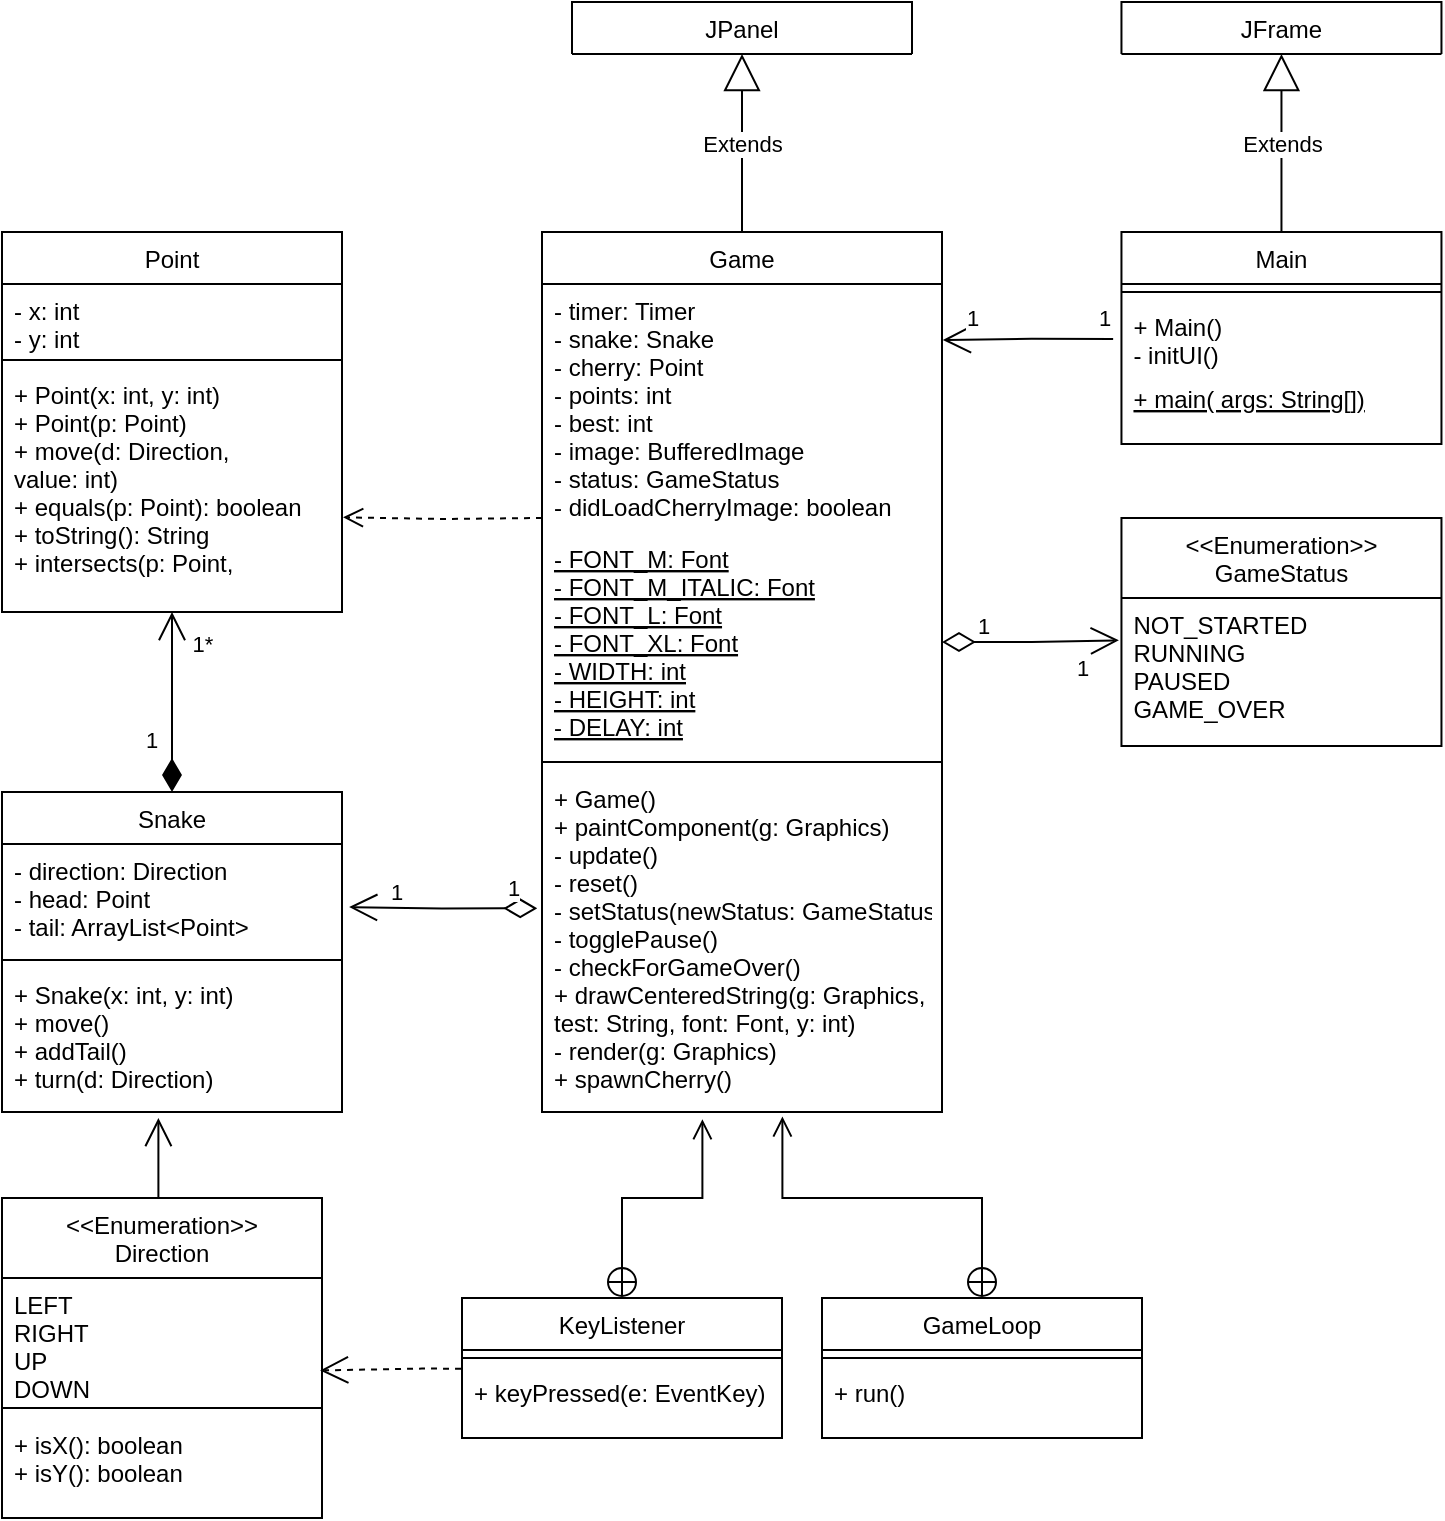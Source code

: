 <mxfile version="15.7.0" type="google"><diagram id="C5RBs43oDa-KdzZeNtuy" name="Page-1"><mxGraphModel dx="1460" dy="597" grid="1" gridSize="10" guides="1" tooltips="1" connect="1" arrows="1" fold="1" page="1" pageScale="1" pageWidth="827" pageHeight="1169" math="0" shadow="0"><root><mxCell id="WIyWlLk6GJQsqaUBKTNV-0"/><mxCell id="WIyWlLk6GJQsqaUBKTNV-1" parent="WIyWlLk6GJQsqaUBKTNV-0"/><mxCell id="Q1nwsN4nKAMBySvk54By-6" value="Snake" style="swimlane;fontStyle=0;align=center;verticalAlign=top;childLayout=stackLayout;horizontal=1;startSize=26;horizontalStack=0;resizeParent=1;resizeLast=0;collapsible=1;marginBottom=0;rounded=0;shadow=0;strokeWidth=1;" parent="WIyWlLk6GJQsqaUBKTNV-1" vertex="1"><mxGeometry x="220" y="647" width="170" height="160" as="geometry"><mxRectangle x="340" y="380" width="170" height="26" as="alternateBounds"/></mxGeometry></mxCell><mxCell id="Q1nwsN4nKAMBySvk54By-7" value="- direction: Direction&#10;- head: Point&#10;- tail: ArrayList&lt;Point&gt;" style="text;align=left;verticalAlign=top;spacingLeft=4;spacingRight=4;overflow=hidden;rotatable=0;points=[[0,0.5],[1,0.5]];portConstraint=eastwest;" parent="Q1nwsN4nKAMBySvk54By-6" vertex="1"><mxGeometry y="26" width="170" height="54" as="geometry"/></mxCell><mxCell id="Q1nwsN4nKAMBySvk54By-8" value="" style="line;html=1;strokeWidth=1;align=left;verticalAlign=middle;spacingTop=-1;spacingLeft=3;spacingRight=3;rotatable=0;labelPosition=right;points=[];portConstraint=eastwest;" parent="Q1nwsN4nKAMBySvk54By-6" vertex="1"><mxGeometry y="80" width="170" height="8" as="geometry"/></mxCell><mxCell id="Q1nwsN4nKAMBySvk54By-36" value="+ Snake(x: int, y: int)&#10;+ move()&#10;+ addTail()&#10;+ turn(d: Direction)" style="text;align=left;verticalAlign=top;spacingLeft=4;spacingRight=4;overflow=hidden;rotatable=0;points=[[0,0.5],[1,0.5]];portConstraint=eastwest;" parent="Q1nwsN4nKAMBySvk54By-6" vertex="1"><mxGeometry y="88" width="170" height="72" as="geometry"/></mxCell><mxCell id="zkfFHV4jXpPFQw0GAbJ--13" value="&lt;&lt;Enumeration&gt;&gt; &#10;GameStatus" style="swimlane;fontStyle=0;align=center;verticalAlign=top;childLayout=stackLayout;horizontal=1;startSize=40;horizontalStack=0;resizeParent=1;resizeLast=0;collapsible=1;marginBottom=0;rounded=0;shadow=0;strokeWidth=1;" parent="WIyWlLk6GJQsqaUBKTNV-1" vertex="1"><mxGeometry x="779.73" y="510" width="160" height="114" as="geometry"><mxRectangle x="340" y="380" width="170" height="26" as="alternateBounds"/></mxGeometry></mxCell><mxCell id="zkfFHV4jXpPFQw0GAbJ--14" value="NOT_STARTED&#10;RUNNING&#10;PAUSED&#10;GAME_OVER" style="text;align=left;verticalAlign=top;spacingLeft=4;spacingRight=4;overflow=hidden;rotatable=0;points=[[0,0.5],[1,0.5]];portConstraint=eastwest;" parent="zkfFHV4jXpPFQw0GAbJ--13" vertex="1"><mxGeometry y="40" width="160" height="74" as="geometry"/></mxCell><mxCell id="Q1nwsN4nKAMBySvk54By-0" value="GameLoop" style="swimlane;fontStyle=0;align=center;verticalAlign=top;childLayout=stackLayout;horizontal=1;startSize=26;horizontalStack=0;resizeParent=1;resizeLast=0;collapsible=1;marginBottom=0;rounded=0;shadow=0;strokeWidth=1;" parent="WIyWlLk6GJQsqaUBKTNV-1" vertex="1"><mxGeometry x="630" y="900" width="160" height="70" as="geometry"><mxRectangle x="340" y="380" width="170" height="26" as="alternateBounds"/></mxGeometry></mxCell><mxCell id="Q1nwsN4nKAMBySvk54By-2" value="" style="line;html=1;strokeWidth=1;align=left;verticalAlign=middle;spacingTop=-1;spacingLeft=3;spacingRight=3;rotatable=0;labelPosition=right;points=[];portConstraint=eastwest;" parent="Q1nwsN4nKAMBySvk54By-0" vertex="1"><mxGeometry y="26" width="160" height="8" as="geometry"/></mxCell><mxCell id="Q1nwsN4nKAMBySvk54By-1" value="+ run() " style="text;align=left;verticalAlign=top;spacingLeft=4;spacingRight=4;overflow=hidden;rotatable=0;points=[[0,0.5],[1,0.5]];portConstraint=eastwest;" parent="Q1nwsN4nKAMBySvk54By-0" vertex="1"><mxGeometry y="34" width="160" height="26" as="geometry"/></mxCell><mxCell id="Q1nwsN4nKAMBySvk54By-3" value="KeyListener" style="swimlane;fontStyle=0;align=center;verticalAlign=top;childLayout=stackLayout;horizontal=1;startSize=26;horizontalStack=0;resizeParent=1;resizeLast=0;collapsible=1;marginBottom=0;rounded=0;shadow=0;strokeWidth=1;" parent="WIyWlLk6GJQsqaUBKTNV-1" vertex="1"><mxGeometry x="450" y="900" width="160" height="70" as="geometry"><mxRectangle x="340" y="380" width="170" height="26" as="alternateBounds"/></mxGeometry></mxCell><mxCell id="Q1nwsN4nKAMBySvk54By-5" value="" style="line;html=1;strokeWidth=1;align=left;verticalAlign=middle;spacingTop=-1;spacingLeft=3;spacingRight=3;rotatable=0;labelPosition=right;points=[];portConstraint=eastwest;" parent="Q1nwsN4nKAMBySvk54By-3" vertex="1"><mxGeometry y="26" width="160" height="8" as="geometry"/></mxCell><mxCell id="Q1nwsN4nKAMBySvk54By-30" value="+ keyPressed(e: EventKey)" style="text;strokeColor=none;fillColor=none;align=left;verticalAlign=top;spacingLeft=4;spacingRight=4;overflow=hidden;rotatable=0;points=[[0,0.5],[1,0.5]];portConstraint=eastwest;" parent="Q1nwsN4nKAMBySvk54By-3" vertex="1"><mxGeometry y="34" width="160" height="36" as="geometry"/></mxCell><mxCell id="Q1nwsN4nKAMBySvk54By-12" value="JFrame" style="swimlane;fontStyle=0;align=center;verticalAlign=top;childLayout=stackLayout;horizontal=1;startSize=26;horizontalStack=0;resizeParent=1;resizeLast=0;collapsible=1;marginBottom=0;rounded=0;shadow=0;strokeWidth=1;" parent="WIyWlLk6GJQsqaUBKTNV-1" vertex="1" collapsed="1"><mxGeometry x="779.73" y="252" width="160" height="26" as="geometry"><mxRectangle x="370" y="200" width="160" height="70" as="alternateBounds"/></mxGeometry></mxCell><mxCell id="Q1nwsN4nKAMBySvk54By-15" value="JPanel" style="swimlane;fontStyle=0;align=center;verticalAlign=top;childLayout=stackLayout;horizontal=1;startSize=26;horizontalStack=0;resizeParent=1;resizeLast=0;collapsible=1;marginBottom=0;rounded=0;shadow=0;strokeWidth=1;" parent="WIyWlLk6GJQsqaUBKTNV-1" vertex="1" collapsed="1"><mxGeometry x="505" y="252" width="170" height="26" as="geometry"><mxRectangle x="505" y="252" width="160" height="70" as="alternateBounds"/></mxGeometry></mxCell><mxCell id="Q1nwsN4nKAMBySvk54By-18" value="Main" style="swimlane;fontStyle=0;align=center;verticalAlign=top;childLayout=stackLayout;horizontal=1;startSize=26;horizontalStack=0;resizeParent=1;resizeLast=0;collapsible=1;marginBottom=0;rounded=0;shadow=0;strokeWidth=1;" parent="WIyWlLk6GJQsqaUBKTNV-1" vertex="1"><mxGeometry x="779.73" y="367" width="160" height="106" as="geometry"><mxRectangle x="340" y="380" width="170" height="26" as="alternateBounds"/></mxGeometry></mxCell><mxCell id="Q1nwsN4nKAMBySvk54By-20" value="" style="line;html=1;strokeWidth=1;align=left;verticalAlign=middle;spacingTop=-1;spacingLeft=3;spacingRight=3;rotatable=0;labelPosition=right;points=[];portConstraint=eastwest;" parent="Q1nwsN4nKAMBySvk54By-18" vertex="1"><mxGeometry y="26" width="160" height="8" as="geometry"/></mxCell><mxCell id="Q1nwsN4nKAMBySvk54By-19" value="+ Main()&#10;- initUI()&#10;" style="text;align=left;verticalAlign=top;spacingLeft=4;spacingRight=4;overflow=hidden;rotatable=0;points=[[0,0.5],[1,0.5]];portConstraint=eastwest;fontStyle=0" parent="Q1nwsN4nKAMBySvk54By-18" vertex="1"><mxGeometry y="34" width="160" height="36" as="geometry"/></mxCell><mxCell id="Q1nwsN4nKAMBySvk54By-34" value="+ main( args: String[])" style="text;align=left;verticalAlign=top;spacingLeft=4;spacingRight=4;overflow=hidden;rotatable=0;points=[[0,0.5],[1,0.5]];portConstraint=eastwest;fontStyle=4" parent="Q1nwsN4nKAMBySvk54By-18" vertex="1"><mxGeometry y="70" width="160" height="36" as="geometry"/></mxCell><mxCell id="Q1nwsN4nKAMBySvk54By-21" value="Game" style="swimlane;fontStyle=0;align=center;verticalAlign=top;childLayout=stackLayout;horizontal=1;startSize=26;horizontalStack=0;resizeParent=1;resizeLast=0;collapsible=1;marginBottom=0;rounded=0;shadow=0;strokeWidth=1;" parent="WIyWlLk6GJQsqaUBKTNV-1" vertex="1"><mxGeometry x="490" y="367" width="200" height="440" as="geometry"><mxRectangle x="490" y="367" width="170" height="26" as="alternateBounds"/></mxGeometry></mxCell><mxCell id="Q1nwsN4nKAMBySvk54By-22" value="- timer: Timer&#10;- snake: Snake&#10;- cherry: Point&#10;- points: int&#10;- best: int&#10;- image: BufferedImage&#10;- status: GameStatus&#10;- didLoadCherryImage: boolean&#10;" style="text;align=left;verticalAlign=top;spacingLeft=4;spacingRight=4;overflow=hidden;rotatable=0;points=[[0,0.5],[1,0.5]];portConstraint=eastwest;" parent="Q1nwsN4nKAMBySvk54By-21" vertex="1"><mxGeometry y="26" width="200" height="124" as="geometry"/></mxCell><mxCell id="Q1nwsN4nKAMBySvk54By-35" value="- FONT_M: Font&#10;- FONT_M_ITALIC: Font&#10;- FONT_L: Font&#10;- FONT_XL: Font&#10;- WIDTH: int&#10;- HEIGHT: int&#10;- DELAY: int&#10;" style="text;align=left;verticalAlign=top;spacingLeft=4;spacingRight=4;overflow=hidden;rotatable=0;points=[[0,0.5],[1,0.5]];portConstraint=eastwest;fontStyle=4" parent="Q1nwsN4nKAMBySvk54By-21" vertex="1"><mxGeometry y="150" width="200" height="110" as="geometry"/></mxCell><mxCell id="Q1nwsN4nKAMBySvk54By-23" value="" style="line;html=1;strokeWidth=1;align=left;verticalAlign=middle;spacingTop=-1;spacingLeft=3;spacingRight=3;rotatable=0;labelPosition=right;points=[];portConstraint=eastwest;" parent="Q1nwsN4nKAMBySvk54By-21" vertex="1"><mxGeometry y="260" width="200" height="10" as="geometry"/></mxCell><mxCell id="Q1nwsN4nKAMBySvk54By-29" value="+ Game()&#10;+ paintComponent(g: Graphics)&#10;- update()&#10;- reset()&#10;- setStatus(newStatus: GameStatus)&#10;- togglePause()&#10;- checkForGameOver()&#10;+ drawCenteredString(g: Graphics, &#10;test: String, font: Font, y: int)&#10;- render(g: Graphics)&#10;+ spawnCherry()&#10;&#10;" style="text;strokeColor=none;fillColor=none;align=left;verticalAlign=top;spacingLeft=4;spacingRight=4;overflow=hidden;rotatable=0;points=[[0,0.5],[1,0.5]];portConstraint=eastwest;" parent="Q1nwsN4nKAMBySvk54By-21" vertex="1"><mxGeometry y="270" width="200" height="170" as="geometry"/></mxCell><mxCell id="Q1nwsN4nKAMBySvk54By-42" value="Point" style="swimlane;fontStyle=0;align=center;verticalAlign=top;childLayout=stackLayout;horizontal=1;startSize=26;horizontalStack=0;resizeParent=1;resizeLast=0;collapsible=1;marginBottom=0;rounded=0;shadow=0;strokeWidth=1;" parent="WIyWlLk6GJQsqaUBKTNV-1" vertex="1"><mxGeometry x="220" y="367" width="170" height="190" as="geometry"><mxRectangle x="340" y="380" width="170" height="26" as="alternateBounds"/></mxGeometry></mxCell><mxCell id="Q1nwsN4nKAMBySvk54By-43" value="- x: int&#10;- y: int" style="text;align=left;verticalAlign=top;spacingLeft=4;spacingRight=4;overflow=hidden;rotatable=0;points=[[0,0.5],[1,0.5]];portConstraint=eastwest;" parent="Q1nwsN4nKAMBySvk54By-42" vertex="1"><mxGeometry y="26" width="170" height="34" as="geometry"/></mxCell><mxCell id="Q1nwsN4nKAMBySvk54By-44" value="" style="line;html=1;strokeWidth=1;align=left;verticalAlign=middle;spacingTop=-1;spacingLeft=3;spacingRight=3;rotatable=0;labelPosition=right;points=[];portConstraint=eastwest;" parent="Q1nwsN4nKAMBySvk54By-42" vertex="1"><mxGeometry y="60" width="170" height="8" as="geometry"/></mxCell><mxCell id="Q1nwsN4nKAMBySvk54By-45" value="+ Point(x: int, y: int)&#10;+ Point(p: Point)&#10;+ move(d: Direction, &#10;value: int)&#10;+ equals(p: Point): boolean&#10;+ toString(): String&#10;+ intersects(p: Point, &#10;tolerance: int): boolean" style="text;align=left;verticalAlign=top;spacingLeft=4;spacingRight=4;overflow=hidden;rotatable=0;points=[[0,0.5],[1,0.5]];portConstraint=eastwest;" parent="Q1nwsN4nKAMBySvk54By-42" vertex="1"><mxGeometry y="68" width="170" height="102" as="geometry"/></mxCell><mxCell id="Q1nwsN4nKAMBySvk54By-47" value="" style="endArrow=open;startArrow=circlePlus;endFill=0;startFill=0;endSize=8;html=1;rounded=0;edgeStyle=orthogonalEdgeStyle;entryX=0.401;entryY=1.021;entryDx=0;entryDy=0;entryPerimeter=0;exitX=0.5;exitY=0;exitDx=0;exitDy=0;" parent="WIyWlLk6GJQsqaUBKTNV-1" source="Q1nwsN4nKAMBySvk54By-3" target="Q1nwsN4nKAMBySvk54By-29" edge="1"><mxGeometry width="160" relative="1" as="geometry"><mxPoint x="550" y="890" as="sourcePoint"/><mxPoint x="590" y="810" as="targetPoint"/><Array as="points"><mxPoint x="530" y="850"/><mxPoint x="570" y="850"/></Array></mxGeometry></mxCell><mxCell id="Q1nwsN4nKAMBySvk54By-48" value="" style="endArrow=open;startArrow=circlePlus;endFill=0;startFill=0;endSize=8;html=1;rounded=0;edgeStyle=orthogonalEdgeStyle;exitX=0.5;exitY=0;exitDx=0;exitDy=0;entryX=0.601;entryY=1.013;entryDx=0;entryDy=0;entryPerimeter=0;" parent="WIyWlLk6GJQsqaUBKTNV-1" source="Q1nwsN4nKAMBySvk54By-0" target="Q1nwsN4nKAMBySvk54By-29" edge="1"><mxGeometry width="160" relative="1" as="geometry"><mxPoint x="480" y="910" as="sourcePoint"/><mxPoint x="590" y="810" as="targetPoint"/><Array as="points"><mxPoint x="710" y="850"/><mxPoint x="610" y="850"/></Array></mxGeometry></mxCell><mxCell id="Q1nwsN4nKAMBySvk54By-50" value="Extends" style="endArrow=block;endSize=16;endFill=0;html=1;rounded=0;edgeStyle=orthogonalEdgeStyle;exitX=0.5;exitY=0;exitDx=0;exitDy=0;entryX=0.5;entryY=1;entryDx=0;entryDy=0;" parent="WIyWlLk6GJQsqaUBKTNV-1" source="Q1nwsN4nKAMBySvk54By-21" target="Q1nwsN4nKAMBySvk54By-15" edge="1"><mxGeometry width="160" relative="1" as="geometry"><mxPoint x="350" y="380" as="sourcePoint"/><mxPoint x="595" y="280" as="targetPoint"/></mxGeometry></mxCell><mxCell id="Q1nwsN4nKAMBySvk54By-52" value="Extends" style="endArrow=block;endSize=16;endFill=0;html=1;rounded=0;edgeStyle=orthogonalEdgeStyle;exitX=0.5;exitY=0;exitDx=0;exitDy=0;entryX=0.5;entryY=1;entryDx=0;entryDy=0;" parent="WIyWlLk6GJQsqaUBKTNV-1" source="Q1nwsN4nKAMBySvk54By-18" target="Q1nwsN4nKAMBySvk54By-12" edge="1"><mxGeometry width="160" relative="1" as="geometry"><mxPoint x="859.23" y="331" as="sourcePoint"/><mxPoint x="859.73" y="302" as="targetPoint"/></mxGeometry></mxCell><mxCell id="Q1nwsN4nKAMBySvk54By-53" value="1" style="endArrow=open;html=1;endSize=12;startArrow=diamondThin;startSize=14;startFill=0;edgeStyle=orthogonalEdgeStyle;align=left;verticalAlign=bottom;rounded=0;entryX=1.021;entryY=0.584;entryDx=0;entryDy=0;entryPerimeter=0;exitX=-0.012;exitY=0.401;exitDx=0;exitDy=0;exitPerimeter=0;" parent="WIyWlLk6GJQsqaUBKTNV-1" source="Q1nwsN4nKAMBySvk54By-29" target="Q1nwsN4nKAMBySvk54By-7" edge="1"><mxGeometry x="-0.639" y="-1" relative="1" as="geometry"><mxPoint x="490" y="428" as="sourcePoint"/><mxPoint x="480" y="590" as="targetPoint"/><mxPoint as="offset"/></mxGeometry></mxCell><mxCell id="Q1nwsN4nKAMBySvk54By-54" value="1" style="edgeLabel;html=1;align=center;verticalAlign=middle;resizable=0;points=[];" parent="Q1nwsN4nKAMBySvk54By-53" vertex="1" connectable="0"><mxGeometry x="0.883" y="-6" relative="1" as="geometry"><mxPoint x="17" y="-2" as="offset"/></mxGeometry></mxCell><mxCell id="Q1nwsN4nKAMBySvk54By-55" value="1" style="endArrow=open;html=1;endSize=12;startArrow=diamondThin;startSize=14;startFill=1;edgeStyle=orthogonalEdgeStyle;align=left;verticalAlign=bottom;rounded=0;entryX=0.5;entryY=1;entryDx=0;entryDy=0;exitX=0.5;exitY=0;exitDx=0;exitDy=0;" parent="WIyWlLk6GJQsqaUBKTNV-1" source="Q1nwsN4nKAMBySvk54By-6" target="Q1nwsN4nKAMBySvk54By-42" edge="1"><mxGeometry x="-0.622" y="15" relative="1" as="geometry"><mxPoint x="300" y="540" as="sourcePoint"/><mxPoint x="500" y="560" as="targetPoint"/><Array as="points"><mxPoint x="305" y="610"/><mxPoint x="305" y="610"/></Array><mxPoint as="offset"/></mxGeometry></mxCell><mxCell id="Q1nwsN4nKAMBySvk54By-56" value="1*" style="edgeLabel;html=1;align=center;verticalAlign=middle;resizable=0;points=[];" parent="Q1nwsN4nKAMBySvk54By-55" vertex="1" connectable="0"><mxGeometry x="0.904" y="-2" relative="1" as="geometry"><mxPoint x="13" y="11" as="offset"/></mxGeometry></mxCell><mxCell id="Q1nwsN4nKAMBySvk54By-57" value="&lt;&lt;Enumeration&gt;&gt; &#10;Direction" style="swimlane;fontStyle=0;align=center;verticalAlign=top;childLayout=stackLayout;horizontal=1;startSize=40;horizontalStack=0;resizeParent=1;resizeLast=0;collapsible=1;marginBottom=0;rounded=0;shadow=0;strokeWidth=1;" parent="WIyWlLk6GJQsqaUBKTNV-1" vertex="1"><mxGeometry x="220" y="850" width="160" height="160" as="geometry"><mxRectangle x="340" y="380" width="170" height="26" as="alternateBounds"/></mxGeometry></mxCell><mxCell id="Q1nwsN4nKAMBySvk54By-58" value="LEFT&#10;RIGHT&#10;UP&#10;DOWN" style="text;align=left;verticalAlign=top;spacingLeft=4;spacingRight=4;overflow=hidden;rotatable=0;points=[[0,0.5],[1,0.5]];portConstraint=eastwest;" parent="Q1nwsN4nKAMBySvk54By-57" vertex="1"><mxGeometry y="40" width="160" height="60" as="geometry"/></mxCell><mxCell id="Q1nwsN4nKAMBySvk54By-59" value="" style="line;html=1;strokeWidth=1;align=left;verticalAlign=middle;spacingTop=-1;spacingLeft=3;spacingRight=3;rotatable=0;labelPosition=right;points=[];portConstraint=eastwest;" parent="Q1nwsN4nKAMBySvk54By-57" vertex="1"><mxGeometry y="100" width="160" height="10" as="geometry"/></mxCell><mxCell id="Q1nwsN4nKAMBySvk54By-60" value="+ isX(): boolean&#10;+ isY(): boolean" style="text;align=left;verticalAlign=top;spacingLeft=4;spacingRight=4;overflow=hidden;rotatable=0;points=[[0,0.5],[1,0.5]];portConstraint=eastwest;" parent="Q1nwsN4nKAMBySvk54By-57" vertex="1"><mxGeometry y="110" width="160" height="36" as="geometry"/></mxCell><mxCell id="Q1nwsN4nKAMBySvk54By-65" value="" style="endArrow=open;endFill=1;endSize=12;html=1;rounded=0;edgeStyle=orthogonalEdgeStyle;entryX=1.002;entryY=0.226;entryDx=0;entryDy=0;entryPerimeter=0;exitX=-0.026;exitY=0.54;exitDx=0;exitDy=0;exitPerimeter=0;" parent="WIyWlLk6GJQsqaUBKTNV-1" target="Q1nwsN4nKAMBySvk54By-22" edge="1" source="Q1nwsN4nKAMBySvk54By-19"><mxGeometry width="160" relative="1" as="geometry"><mxPoint x="770" y="421" as="sourcePoint"/><mxPoint x="780" y="420" as="targetPoint"/></mxGeometry></mxCell><mxCell id="Q1nwsN4nKAMBySvk54By-66" value="1" style="edgeLabel;html=1;align=center;verticalAlign=middle;resizable=0;points=[];" parent="Q1nwsN4nKAMBySvk54By-65" vertex="1" connectable="0"><mxGeometry x="0.869" y="1" relative="1" as="geometry"><mxPoint x="9" y="-12" as="offset"/></mxGeometry></mxCell><mxCell id="Q1nwsN4nKAMBySvk54By-67" value="1" style="edgeLabel;html=1;align=center;verticalAlign=middle;resizable=0;points=[];" parent="Q1nwsN4nKAMBySvk54By-65" vertex="1" connectable="0"><mxGeometry x="-0.699" y="-1" relative="1" as="geometry"><mxPoint x="8" y="-10" as="offset"/></mxGeometry></mxCell><mxCell id="Q1nwsN4nKAMBySvk54By-72" value="" style="html=1;verticalAlign=bottom;endArrow=open;dashed=1;endSize=8;rounded=0;edgeStyle=orthogonalEdgeStyle;entryX=1.003;entryY=0.732;entryDx=0;entryDy=0;entryPerimeter=0;" parent="WIyWlLk6GJQsqaUBKTNV-1" target="Q1nwsN4nKAMBySvk54By-45" edge="1"><mxGeometry relative="1" as="geometry"><mxPoint x="490" y="510" as="sourcePoint"/><mxPoint x="370" y="800" as="targetPoint"/></mxGeometry></mxCell><mxCell id="Q1nwsN4nKAMBySvk54By-75" value="" style="endArrow=open;endSize=12;dashed=1;html=1;rounded=0;edgeStyle=orthogonalEdgeStyle;entryX=0.994;entryY=0.77;entryDx=0;entryDy=0;entryPerimeter=0;exitX=-0.003;exitY=0.037;exitDx=0;exitDy=0;exitPerimeter=0;" parent="WIyWlLk6GJQsqaUBKTNV-1" source="Q1nwsN4nKAMBySvk54By-30" target="Q1nwsN4nKAMBySvk54By-58" edge="1"><mxGeometry x="-0.08" y="6" width="160" relative="1" as="geometry"><mxPoint x="440" y="936" as="sourcePoint"/><mxPoint x="410" y="935" as="targetPoint"/><Array as="points"><mxPoint x="430" y="935"/></Array><mxPoint as="offset"/></mxGeometry></mxCell><mxCell id="Q1nwsN4nKAMBySvk54By-77" value="" style="endArrow=open;endFill=1;endSize=12;html=1;rounded=0;edgeStyle=orthogonalEdgeStyle;exitX=0.5;exitY=0;exitDx=0;exitDy=0;entryX=0.46;entryY=1.042;entryDx=0;entryDy=0;entryPerimeter=0;" parent="WIyWlLk6GJQsqaUBKTNV-1" source="Q1nwsN4nKAMBySvk54By-57" target="Q1nwsN4nKAMBySvk54By-36" edge="1"><mxGeometry width="160" relative="1" as="geometry"><mxPoint x="220" y="840" as="sourcePoint"/><mxPoint x="305" y="820" as="targetPoint"/><Array as="points"><mxPoint x="298" y="850"/></Array></mxGeometry></mxCell><mxCell id="d4JF5jnR4ZvSvx4Au4_Q-4" value="1" style="endArrow=open;html=1;endSize=12;startArrow=diamondThin;startSize=14;startFill=0;edgeStyle=orthogonalEdgeStyle;align=left;verticalAlign=bottom;rounded=0;entryX=-0.008;entryY=0.286;entryDx=0;entryDy=0;entryPerimeter=0;exitX=1;exitY=0.5;exitDx=0;exitDy=0;" edge="1" parent="WIyWlLk6GJQsqaUBKTNV-1" source="Q1nwsN4nKAMBySvk54By-35" target="zkfFHV4jXpPFQw0GAbJ--14"><mxGeometry x="-0.639" y="-1" relative="1" as="geometry"><mxPoint x="804.03" y="590.63" as="sourcePoint"/><mxPoint x="710.0" y="589.996" as="targetPoint"/><mxPoint as="offset"/></mxGeometry></mxCell><mxCell id="d4JF5jnR4ZvSvx4Au4_Q-5" value="1" style="edgeLabel;html=1;align=center;verticalAlign=middle;resizable=0;points=[];" vertex="1" connectable="0" parent="d4JF5jnR4ZvSvx4Au4_Q-4"><mxGeometry x="0.883" y="-6" relative="1" as="geometry"><mxPoint x="-13" y="8" as="offset"/></mxGeometry></mxCell></root></mxGraphModel></diagram></mxfile>